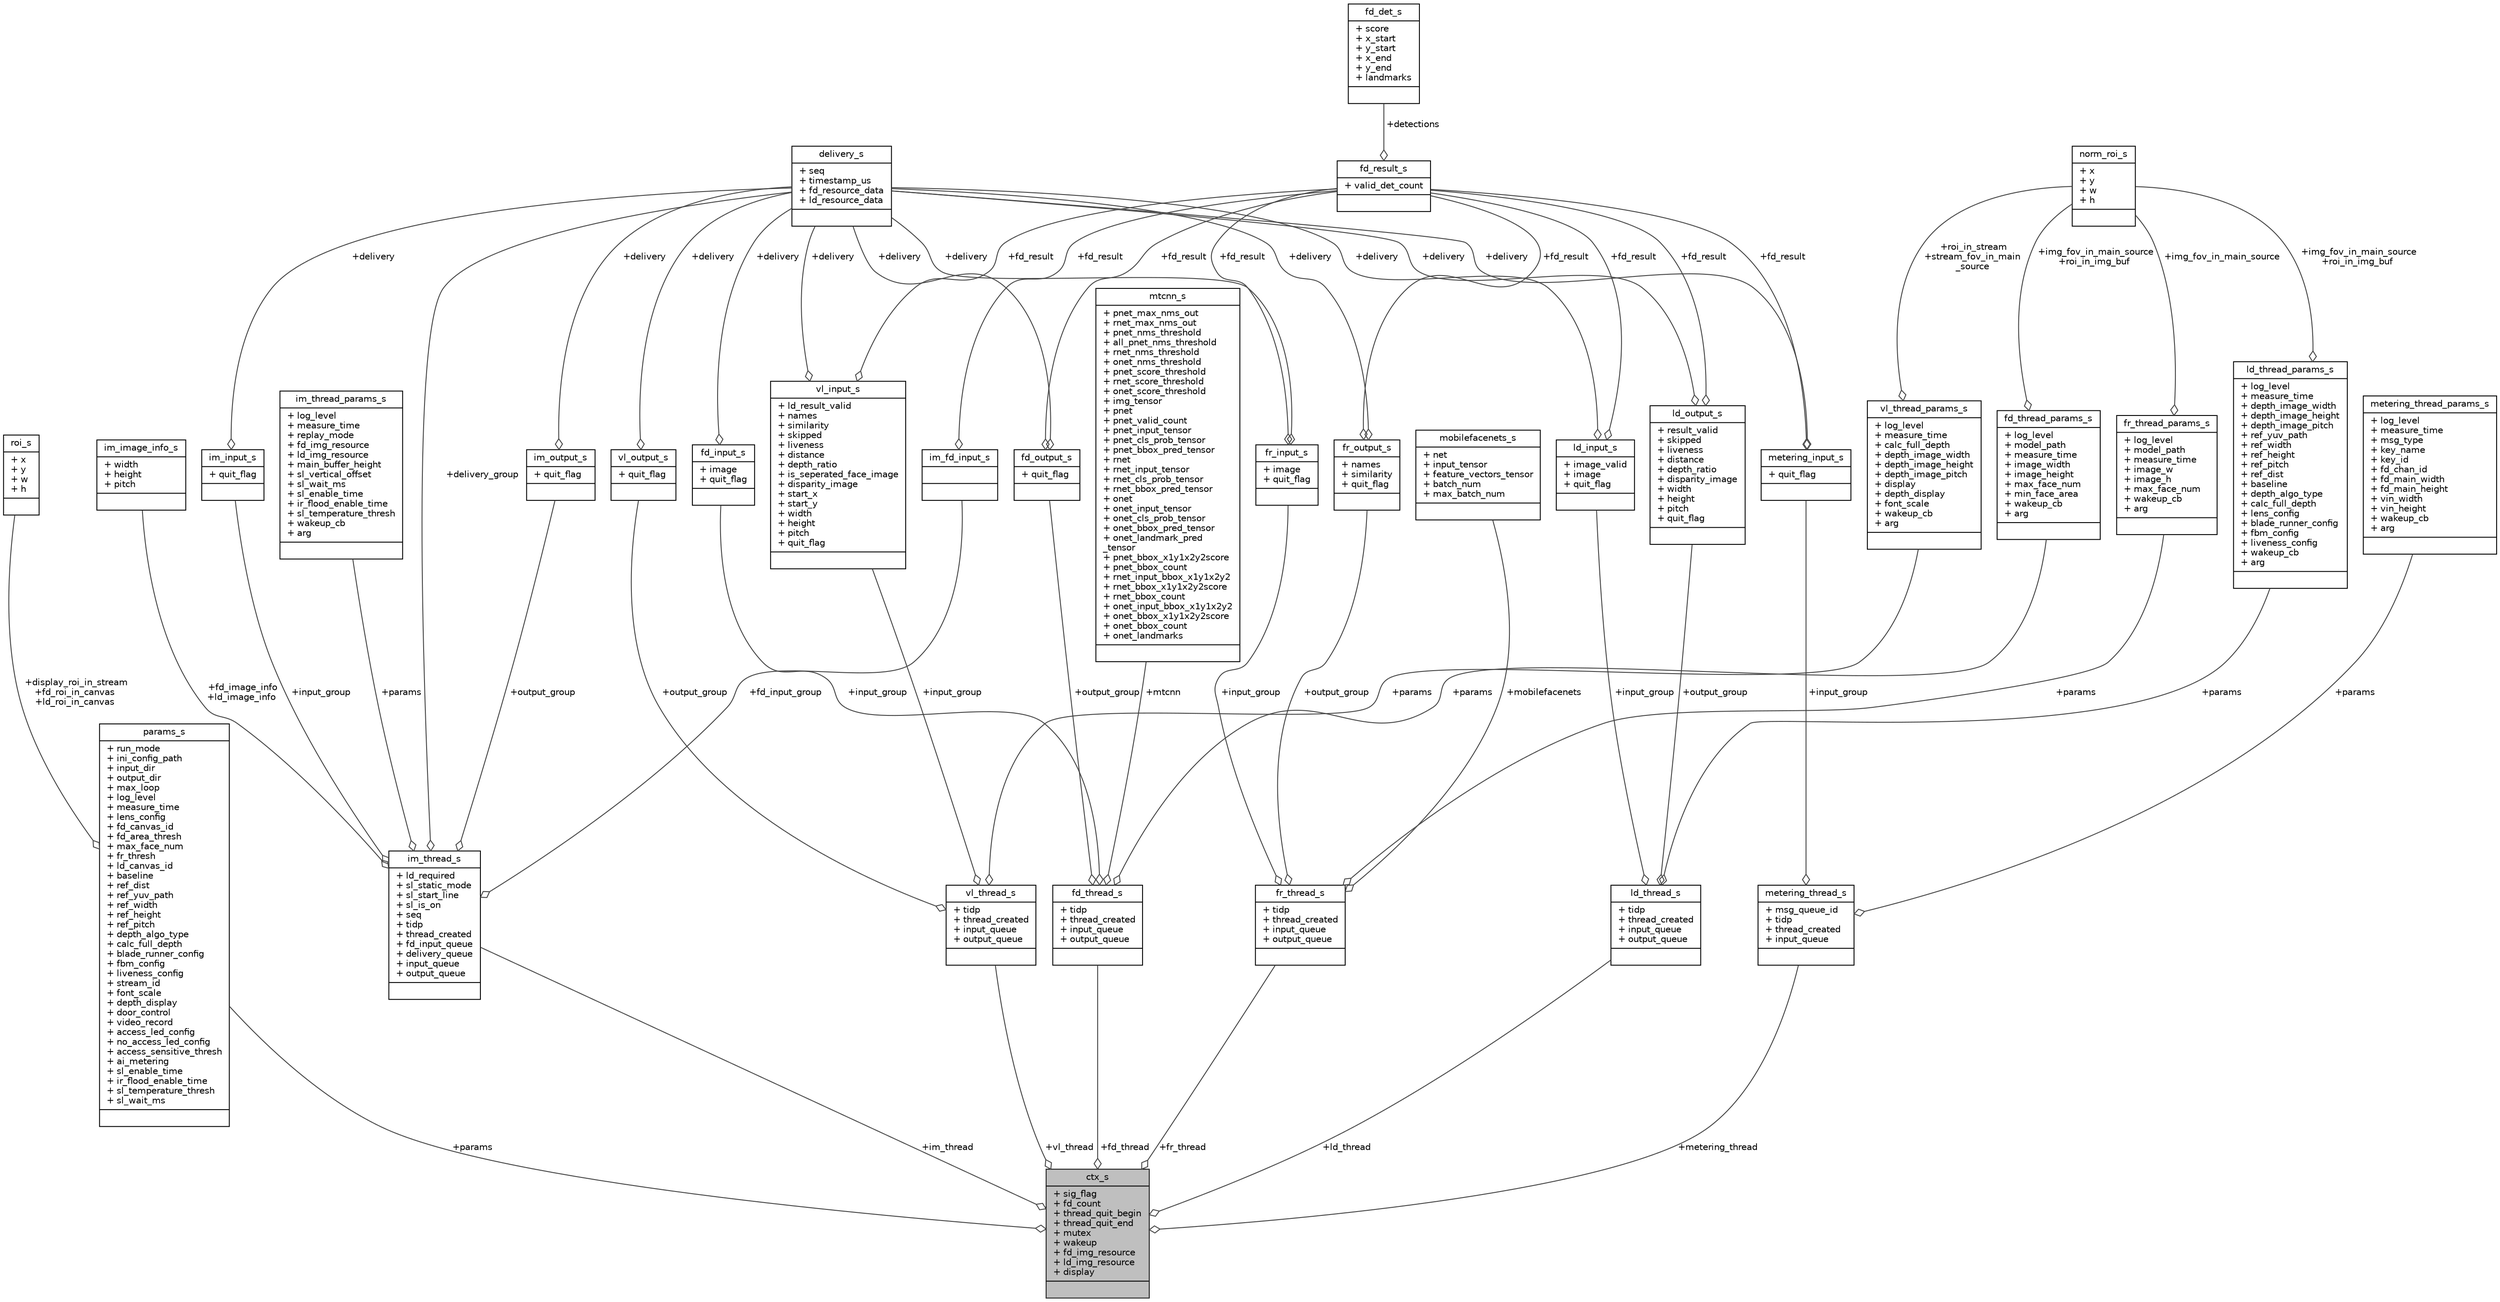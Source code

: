 digraph "ctx_s"
{
 // INTERACTIVE_SVG=YES
 // LATEX_PDF_SIZE
  bgcolor="transparent";
  edge [fontname="Helvetica",fontsize="10",labelfontname="Helvetica",labelfontsize="10"];
  node [fontname="Helvetica",fontsize="10",shape=record];
  Node1 [label="{ctx_s\n|+ sig_flag\l+ fd_count\l+ thread_quit_begin\l+ thread_quit_end\l+ mutex\l+ wakeup\l+ fd_img_resource\l+ ld_img_resource\l+ display\l|}",height=0.2,width=0.4,color="black", fillcolor="grey75", style="filled", fontcolor="black",tooltip=" "];
  Node2 -> Node1 [color="grey25",fontsize="10",style="solid",label=" +params" ,arrowhead="odiamond",fontname="Helvetica"];
  Node2 [label="{params_s\n|+ run_mode\l+ ini_config_path\l+ input_dir\l+ output_dir\l+ max_loop\l+ log_level\l+ measure_time\l+ lens_config\l+ fd_canvas_id\l+ fd_area_thresh\l+ max_face_num\l+ fr_thresh\l+ ld_canvas_id\l+ baseline\l+ ref_dist\l+ ref_yuv_path\l+ ref_width\l+ ref_height\l+ ref_pitch\l+ depth_algo_type\l+ calc_full_depth\l+ blade_runner_config\l+ fbm_config\l+ liveness_config\l+ stream_id\l+ font_scale\l+ depth_display\l+ door_control\l+ video_record\l+ access_led_config\l+ no_access_led_config\l+ access_sensitive_thresh\l+ ai_metering\l+ sl_enable_time\l+ ir_flood_enable_time\l+ sl_temperature_thresh\l+ sl_wait_ms\l|}",height=0.2,width=0.4,color="black",URL="$d1/d83/structparams__s.html",tooltip=" "];
  Node3 -> Node2 [color="grey25",fontsize="10",style="solid",label=" +display_roi_in_stream\n+fd_roi_in_canvas\n+ld_roi_in_canvas" ,arrowhead="odiamond",fontname="Helvetica"];
  Node3 [label="{roi_s\n|+ x\l+ y\l+ w\l+ h\l|}",height=0.2,width=0.4,color="black",URL="$d9/dea/structroi__s.html",tooltip=" "];
  Node4 -> Node1 [color="grey25",fontsize="10",style="solid",label=" +im_thread" ,arrowhead="odiamond",fontname="Helvetica"];
  Node4 [label="{im_thread_s\n|+ ld_required\l+ sl_static_mode\l+ sl_start_line\l+ sl_is_on\l+ seq\l+ tidp\l+ thread_created\l+ fd_input_queue\l+ delivery_queue\l+ input_queue\l+ output_queue\l|}",height=0.2,width=0.4,color="black",URL="$d4/d28/structim__thread__s.html",tooltip=" "];
  Node5 -> Node4 [color="grey25",fontsize="10",style="solid",label=" +params" ,arrowhead="odiamond",fontname="Helvetica"];
  Node5 [label="{im_thread_params_s\n|+ log_level\l+ measure_time\l+ replay_mode\l+ fd_img_resource\l+ ld_img_resource\l+ main_buffer_height\l+ sl_vertical_offset\l+ sl_wait_ms\l+ sl_enable_time\l+ ir_flood_enable_time\l+ sl_temperature_thresh\l+ wakeup_cb\l+ arg\l|}",height=0.2,width=0.4,color="black",URL="$db/d96/structim__thread__params__s.html",tooltip=" "];
  Node6 -> Node4 [color="grey25",fontsize="10",style="solid",label=" +fd_input_group" ,arrowhead="odiamond",fontname="Helvetica"];
  Node6 [label="{im_fd_input_s\n||}",height=0.2,width=0.4,color="black",URL="$d2/dd4/structim__fd__input__s.html",tooltip=" "];
  Node7 -> Node6 [color="grey25",fontsize="10",style="solid",label=" +fd_result" ,arrowhead="odiamond",fontname="Helvetica"];
  Node7 [label="{fd_result_s\n|+ valid_det_count\l|}",height=0.2,width=0.4,color="black",URL="$df/d78/structfd__result__s.html",tooltip=" "];
  Node8 -> Node7 [color="grey25",fontsize="10",style="solid",label=" +detections" ,arrowhead="odiamond",fontname="Helvetica"];
  Node8 [label="{fd_det_s\n|+ score\l+ x_start\l+ y_start\l+ x_end\l+ y_end\l+ landmarks\l|}",height=0.2,width=0.4,color="black",URL="$dd/d96/structfd__det__s.html",tooltip=" "];
  Node9 -> Node4 [color="grey25",fontsize="10",style="solid",label=" +input_group" ,arrowhead="odiamond",fontname="Helvetica"];
  Node9 [label="{im_input_s\n|+ quit_flag\l|}",height=0.2,width=0.4,color="black",URL="$d6/d4c/structim__input__s.html",tooltip=" "];
  Node10 -> Node9 [color="grey25",fontsize="10",style="solid",label=" +delivery" ,arrowhead="odiamond",fontname="Helvetica"];
  Node10 [label="{delivery_s\n|+ seq\l+ timestamp_us\l+ fd_resource_data\l+ ld_resource_data\l|}",height=0.2,width=0.4,color="black",URL="$de/d6c/structdelivery__s.html",tooltip=" "];
  Node11 -> Node4 [color="grey25",fontsize="10",style="solid",label=" +output_group" ,arrowhead="odiamond",fontname="Helvetica"];
  Node11 [label="{im_output_s\n|+ quit_flag\l|}",height=0.2,width=0.4,color="black",URL="$dd/d56/structim__output__s.html",tooltip=" "];
  Node10 -> Node11 [color="grey25",fontsize="10",style="solid",label=" +delivery" ,arrowhead="odiamond",fontname="Helvetica"];
  Node10 -> Node4 [color="grey25",fontsize="10",style="solid",label=" +delivery_group" ,arrowhead="odiamond",fontname="Helvetica"];
  Node12 -> Node4 [color="grey25",fontsize="10",style="solid",label=" +fd_image_info\n+ld_image_info" ,arrowhead="odiamond",fontname="Helvetica"];
  Node12 [label="{im_image_info_s\n|+ width\l+ height\l+ pitch\l|}",height=0.2,width=0.4,color="black",URL="$dd/dc9/structim__image__info__s.html",tooltip=" "];
  Node13 -> Node1 [color="grey25",fontsize="10",style="solid",label=" +fd_thread" ,arrowhead="odiamond",fontname="Helvetica"];
  Node13 [label="{fd_thread_s\n|+ tidp\l+ thread_created\l+ input_queue\l+ output_queue\l|}",height=0.2,width=0.4,color="black",URL="$dc/d0c/structfd__thread__s.html",tooltip=" "];
  Node14 -> Node13 [color="grey25",fontsize="10",style="solid",label=" +params" ,arrowhead="odiamond",fontname="Helvetica"];
  Node14 [label="{fd_thread_params_s\n|+ log_level\l+ model_path\l+ measure_time\l+ image_width\l+ image_height\l+ max_face_num\l+ min_face_area\l+ wakeup_cb\l+ arg\l|}",height=0.2,width=0.4,color="black",URL="$d1/d85/structfd__thread__params__s.html",tooltip=" "];
  Node15 -> Node14 [color="grey25",fontsize="10",style="solid",label=" +img_fov_in_main_source\n+roi_in_img_buf" ,arrowhead="odiamond",fontname="Helvetica"];
  Node15 [label="{norm_roi_s\n|+ x\l+ y\l+ w\l+ h\l|}",height=0.2,width=0.4,color="black",URL="$de/d02/structnorm__roi__s.html",tooltip=" "];
  Node16 -> Node13 [color="grey25",fontsize="10",style="solid",label=" +mtcnn" ,arrowhead="odiamond",fontname="Helvetica"];
  Node16 [label="{mtcnn_s\n|+ pnet_max_nms_out\l+ rnet_max_nms_out\l+ pnet_nms_threshold\l+ all_pnet_nms_threshold\l+ rnet_nms_threshold\l+ onet_nms_threshold\l+ pnet_score_threshold\l+ rnet_score_threshold\l+ onet_score_threshold\l+ img_tensor\l+ pnet\l+ pnet_valid_count\l+ pnet_input_tensor\l+ pnet_cls_prob_tensor\l+ pnet_bbox_pred_tensor\l+ rnet\l+ rnet_input_tensor\l+ rnet_cls_prob_tensor\l+ rnet_bbox_pred_tensor\l+ onet\l+ onet_input_tensor\l+ onet_cls_prob_tensor\l+ onet_bbox_pred_tensor\l+ onet_landmark_pred\l_tensor\l+ pnet_bbox_x1y1x2y2score\l+ pnet_bbox_count\l+ rnet_input_bbox_x1y1x2y2\l+ rnet_bbox_x1y1x2y2score\l+ rnet_bbox_count\l+ onet_input_bbox_x1y1x2y2\l+ onet_bbox_x1y1x2y2score\l+ onet_bbox_count\l+ onet_landmarks\l|}",height=0.2,width=0.4,color="black",URL="$d8/d08/structmtcnn__s.html",tooltip=" "];
  Node17 -> Node13 [color="grey25",fontsize="10",style="solid",label=" +input_group" ,arrowhead="odiamond",fontname="Helvetica"];
  Node17 [label="{fd_input_s\n|+ image\l+ quit_flag\l|}",height=0.2,width=0.4,color="black",URL="$d1/dad/structfd__input__s.html",tooltip=" "];
  Node10 -> Node17 [color="grey25",fontsize="10",style="solid",label=" +delivery" ,arrowhead="odiamond",fontname="Helvetica"];
  Node18 -> Node13 [color="grey25",fontsize="10",style="solid",label=" +output_group" ,arrowhead="odiamond",fontname="Helvetica"];
  Node18 [label="{fd_output_s\n|+ quit_flag\l|}",height=0.2,width=0.4,color="black",URL="$d5/d11/structfd__output__s.html",tooltip=" "];
  Node7 -> Node18 [color="grey25",fontsize="10",style="solid",label=" +fd_result" ,arrowhead="odiamond",fontname="Helvetica"];
  Node10 -> Node18 [color="grey25",fontsize="10",style="solid",label=" +delivery" ,arrowhead="odiamond",fontname="Helvetica"];
  Node19 -> Node1 [color="grey25",fontsize="10",style="solid",label=" +fr_thread" ,arrowhead="odiamond",fontname="Helvetica"];
  Node19 [label="{fr_thread_s\n|+ tidp\l+ thread_created\l+ input_queue\l+ output_queue\l|}",height=0.2,width=0.4,color="black",URL="$d0/d45/structfr__thread__s.html",tooltip=" "];
  Node20 -> Node19 [color="grey25",fontsize="10",style="solid",label=" +params" ,arrowhead="odiamond",fontname="Helvetica"];
  Node20 [label="{fr_thread_params_s\n|+ log_level\l+ model_path\l+ measure_time\l+ image_w\l+ image_h\l+ max_face_num\l+ wakeup_cb\l+ arg\l|}",height=0.2,width=0.4,color="black",URL="$df/d5b/structfr__thread__params__s.html",tooltip=" "];
  Node15 -> Node20 [color="grey25",fontsize="10",style="solid",label=" +img_fov_in_main_source" ,arrowhead="odiamond",fontname="Helvetica"];
  Node21 -> Node19 [color="grey25",fontsize="10",style="solid",label=" +mobilefacenets" ,arrowhead="odiamond",fontname="Helvetica"];
  Node21 [label="{mobilefacenets_s\n|+ net\l+ input_tensor\l+ feature_vectors_tensor\l+ batch_num\l+ max_batch_num\l|}",height=0.2,width=0.4,color="black",URL="$d2/d58/structmobilefacenets__s.html",tooltip=" "];
  Node22 -> Node19 [color="grey25",fontsize="10",style="solid",label=" +input_group" ,arrowhead="odiamond",fontname="Helvetica"];
  Node22 [label="{fr_input_s\n|+ image\l+ quit_flag\l|}",height=0.2,width=0.4,color="black",URL="$db/d08/structfr__input__s.html",tooltip=" "];
  Node7 -> Node22 [color="grey25",fontsize="10",style="solid",label=" +fd_result" ,arrowhead="odiamond",fontname="Helvetica"];
  Node10 -> Node22 [color="grey25",fontsize="10",style="solid",label=" +delivery" ,arrowhead="odiamond",fontname="Helvetica"];
  Node23 -> Node19 [color="grey25",fontsize="10",style="solid",label=" +output_group" ,arrowhead="odiamond",fontname="Helvetica"];
  Node23 [label="{fr_output_s\n|+ names\l+ similarity\l+ quit_flag\l|}",height=0.2,width=0.4,color="black",URL="$df/d06/structfr__output__s.html",tooltip=" "];
  Node7 -> Node23 [color="grey25",fontsize="10",style="solid",label=" +fd_result" ,arrowhead="odiamond",fontname="Helvetica"];
  Node10 -> Node23 [color="grey25",fontsize="10",style="solid",label=" +delivery" ,arrowhead="odiamond",fontname="Helvetica"];
  Node24 -> Node1 [color="grey25",fontsize="10",style="solid",label=" +ld_thread" ,arrowhead="odiamond",fontname="Helvetica"];
  Node24 [label="{ld_thread_s\n|+ tidp\l+ thread_created\l+ input_queue\l+ output_queue\l|}",height=0.2,width=0.4,color="black",URL="$d4/dd6/structld__thread__s.html",tooltip=" "];
  Node25 -> Node24 [color="grey25",fontsize="10",style="solid",label=" +params" ,arrowhead="odiamond",fontname="Helvetica"];
  Node25 [label="{ld_thread_params_s\n|+ log_level\l+ measure_time\l+ depth_image_width\l+ depth_image_height\l+ depth_image_pitch\l+ ref_yuv_path\l+ ref_width\l+ ref_height\l+ ref_pitch\l+ ref_dist\l+ baseline\l+ depth_algo_type\l+ calc_full_depth\l+ lens_config\l+ blade_runner_config\l+ fbm_config\l+ liveness_config\l+ wakeup_cb\l+ arg\l|}",height=0.2,width=0.4,color="black",URL="$d0/d65/structld__thread__params__s.html",tooltip=" "];
  Node15 -> Node25 [color="grey25",fontsize="10",style="solid",label=" +img_fov_in_main_source\n+roi_in_img_buf" ,arrowhead="odiamond",fontname="Helvetica"];
  Node26 -> Node24 [color="grey25",fontsize="10",style="solid",label=" +input_group" ,arrowhead="odiamond",fontname="Helvetica"];
  Node26 [label="{ld_input_s\n|+ image_valid\l+ image\l+ quit_flag\l|}",height=0.2,width=0.4,color="black",URL="$db/dd2/structld__input__s.html",tooltip=" "];
  Node7 -> Node26 [color="grey25",fontsize="10",style="solid",label=" +fd_result" ,arrowhead="odiamond",fontname="Helvetica"];
  Node10 -> Node26 [color="grey25",fontsize="10",style="solid",label=" +delivery" ,arrowhead="odiamond",fontname="Helvetica"];
  Node27 -> Node24 [color="grey25",fontsize="10",style="solid",label=" +output_group" ,arrowhead="odiamond",fontname="Helvetica"];
  Node27 [label="{ld_output_s\n|+ result_valid\l+ skipped\l+ liveness\l+ distance\l+ depth_ratio\l+ disparity_image\l+ width\l+ height\l+ pitch\l+ quit_flag\l|}",height=0.2,width=0.4,color="black",URL="$dd/d5d/structld__output__s.html",tooltip=" "];
  Node7 -> Node27 [color="grey25",fontsize="10",style="solid",label=" +fd_result" ,arrowhead="odiamond",fontname="Helvetica"];
  Node10 -> Node27 [color="grey25",fontsize="10",style="solid",label=" +delivery" ,arrowhead="odiamond",fontname="Helvetica"];
  Node28 -> Node1 [color="grey25",fontsize="10",style="solid",label=" +vl_thread" ,arrowhead="odiamond",fontname="Helvetica"];
  Node28 [label="{vl_thread_s\n|+ tidp\l+ thread_created\l+ input_queue\l+ output_queue\l|}",height=0.2,width=0.4,color="black",URL="$d9/d0a/structvl__thread__s.html",tooltip=" "];
  Node29 -> Node28 [color="grey25",fontsize="10",style="solid",label=" +params" ,arrowhead="odiamond",fontname="Helvetica"];
  Node29 [label="{vl_thread_params_s\n|+ log_level\l+ measure_time\l+ calc_full_depth\l+ depth_image_width\l+ depth_image_height\l+ depth_image_pitch\l+ display\l+ depth_display\l+ font_scale\l+ wakeup_cb\l+ arg\l|}",height=0.2,width=0.4,color="black",URL="$dd/d89/structvl__thread__params__s.html",tooltip=" "];
  Node15 -> Node29 [color="grey25",fontsize="10",style="solid",label=" +roi_in_stream\n+stream_fov_in_main\l_source" ,arrowhead="odiamond",fontname="Helvetica"];
  Node30 -> Node28 [color="grey25",fontsize="10",style="solid",label=" +input_group" ,arrowhead="odiamond",fontname="Helvetica"];
  Node30 [label="{vl_input_s\n|+ ld_result_valid\l+ names\l+ similarity\l+ skipped\l+ liveness\l+ distance\l+ depth_ratio\l+ is_seperated_face_image\l+ disparity_image\l+ start_x\l+ start_y\l+ width\l+ height\l+ pitch\l+ quit_flag\l|}",height=0.2,width=0.4,color="black",URL="$dd/d82/structvl__input__s.html",tooltip=" "];
  Node7 -> Node30 [color="grey25",fontsize="10",style="solid",label=" +fd_result" ,arrowhead="odiamond",fontname="Helvetica"];
  Node10 -> Node30 [color="grey25",fontsize="10",style="solid",label=" +delivery" ,arrowhead="odiamond",fontname="Helvetica"];
  Node31 -> Node28 [color="grey25",fontsize="10",style="solid",label=" +output_group" ,arrowhead="odiamond",fontname="Helvetica"];
  Node31 [label="{vl_output_s\n|+ quit_flag\l|}",height=0.2,width=0.4,color="black",URL="$d5/d06/structvl__output__s.html",tooltip=" "];
  Node10 -> Node31 [color="grey25",fontsize="10",style="solid",label=" +delivery" ,arrowhead="odiamond",fontname="Helvetica"];
  Node32 -> Node1 [color="grey25",fontsize="10",style="solid",label=" +metering_thread" ,arrowhead="odiamond",fontname="Helvetica"];
  Node32 [label="{metering_thread_s\n|+ msg_queue_id\l+ tidp\l+ thread_created\l+ input_queue\l|}",height=0.2,width=0.4,color="black",URL="$d3/d19/structmetering__thread__s.html",tooltip=" "];
  Node33 -> Node32 [color="grey25",fontsize="10",style="solid",label=" +params" ,arrowhead="odiamond",fontname="Helvetica"];
  Node33 [label="{metering_thread_params_s\n|+ log_level\l+ measure_time\l+ msg_type\l+ key_name\l+ key_id\l+ fd_chan_id\l+ fd_main_width\l+ fd_main_height\l+ vin_width\l+ vin_height\l+ wakeup_cb\l+ arg\l|}",height=0.2,width=0.4,color="black",URL="$d8/d14/structmetering__thread__params__s.html",tooltip=" "];
  Node34 -> Node32 [color="grey25",fontsize="10",style="solid",label=" +input_group" ,arrowhead="odiamond",fontname="Helvetica"];
  Node34 [label="{metering_input_s\n|+ quit_flag\l|}",height=0.2,width=0.4,color="black",URL="$d8/d72/structmetering__input__s.html",tooltip=" "];
  Node7 -> Node34 [color="grey25",fontsize="10",style="solid",label=" +fd_result" ,arrowhead="odiamond",fontname="Helvetica"];
  Node10 -> Node34 [color="grey25",fontsize="10",style="solid",label=" +delivery" ,arrowhead="odiamond",fontname="Helvetica"];
}
